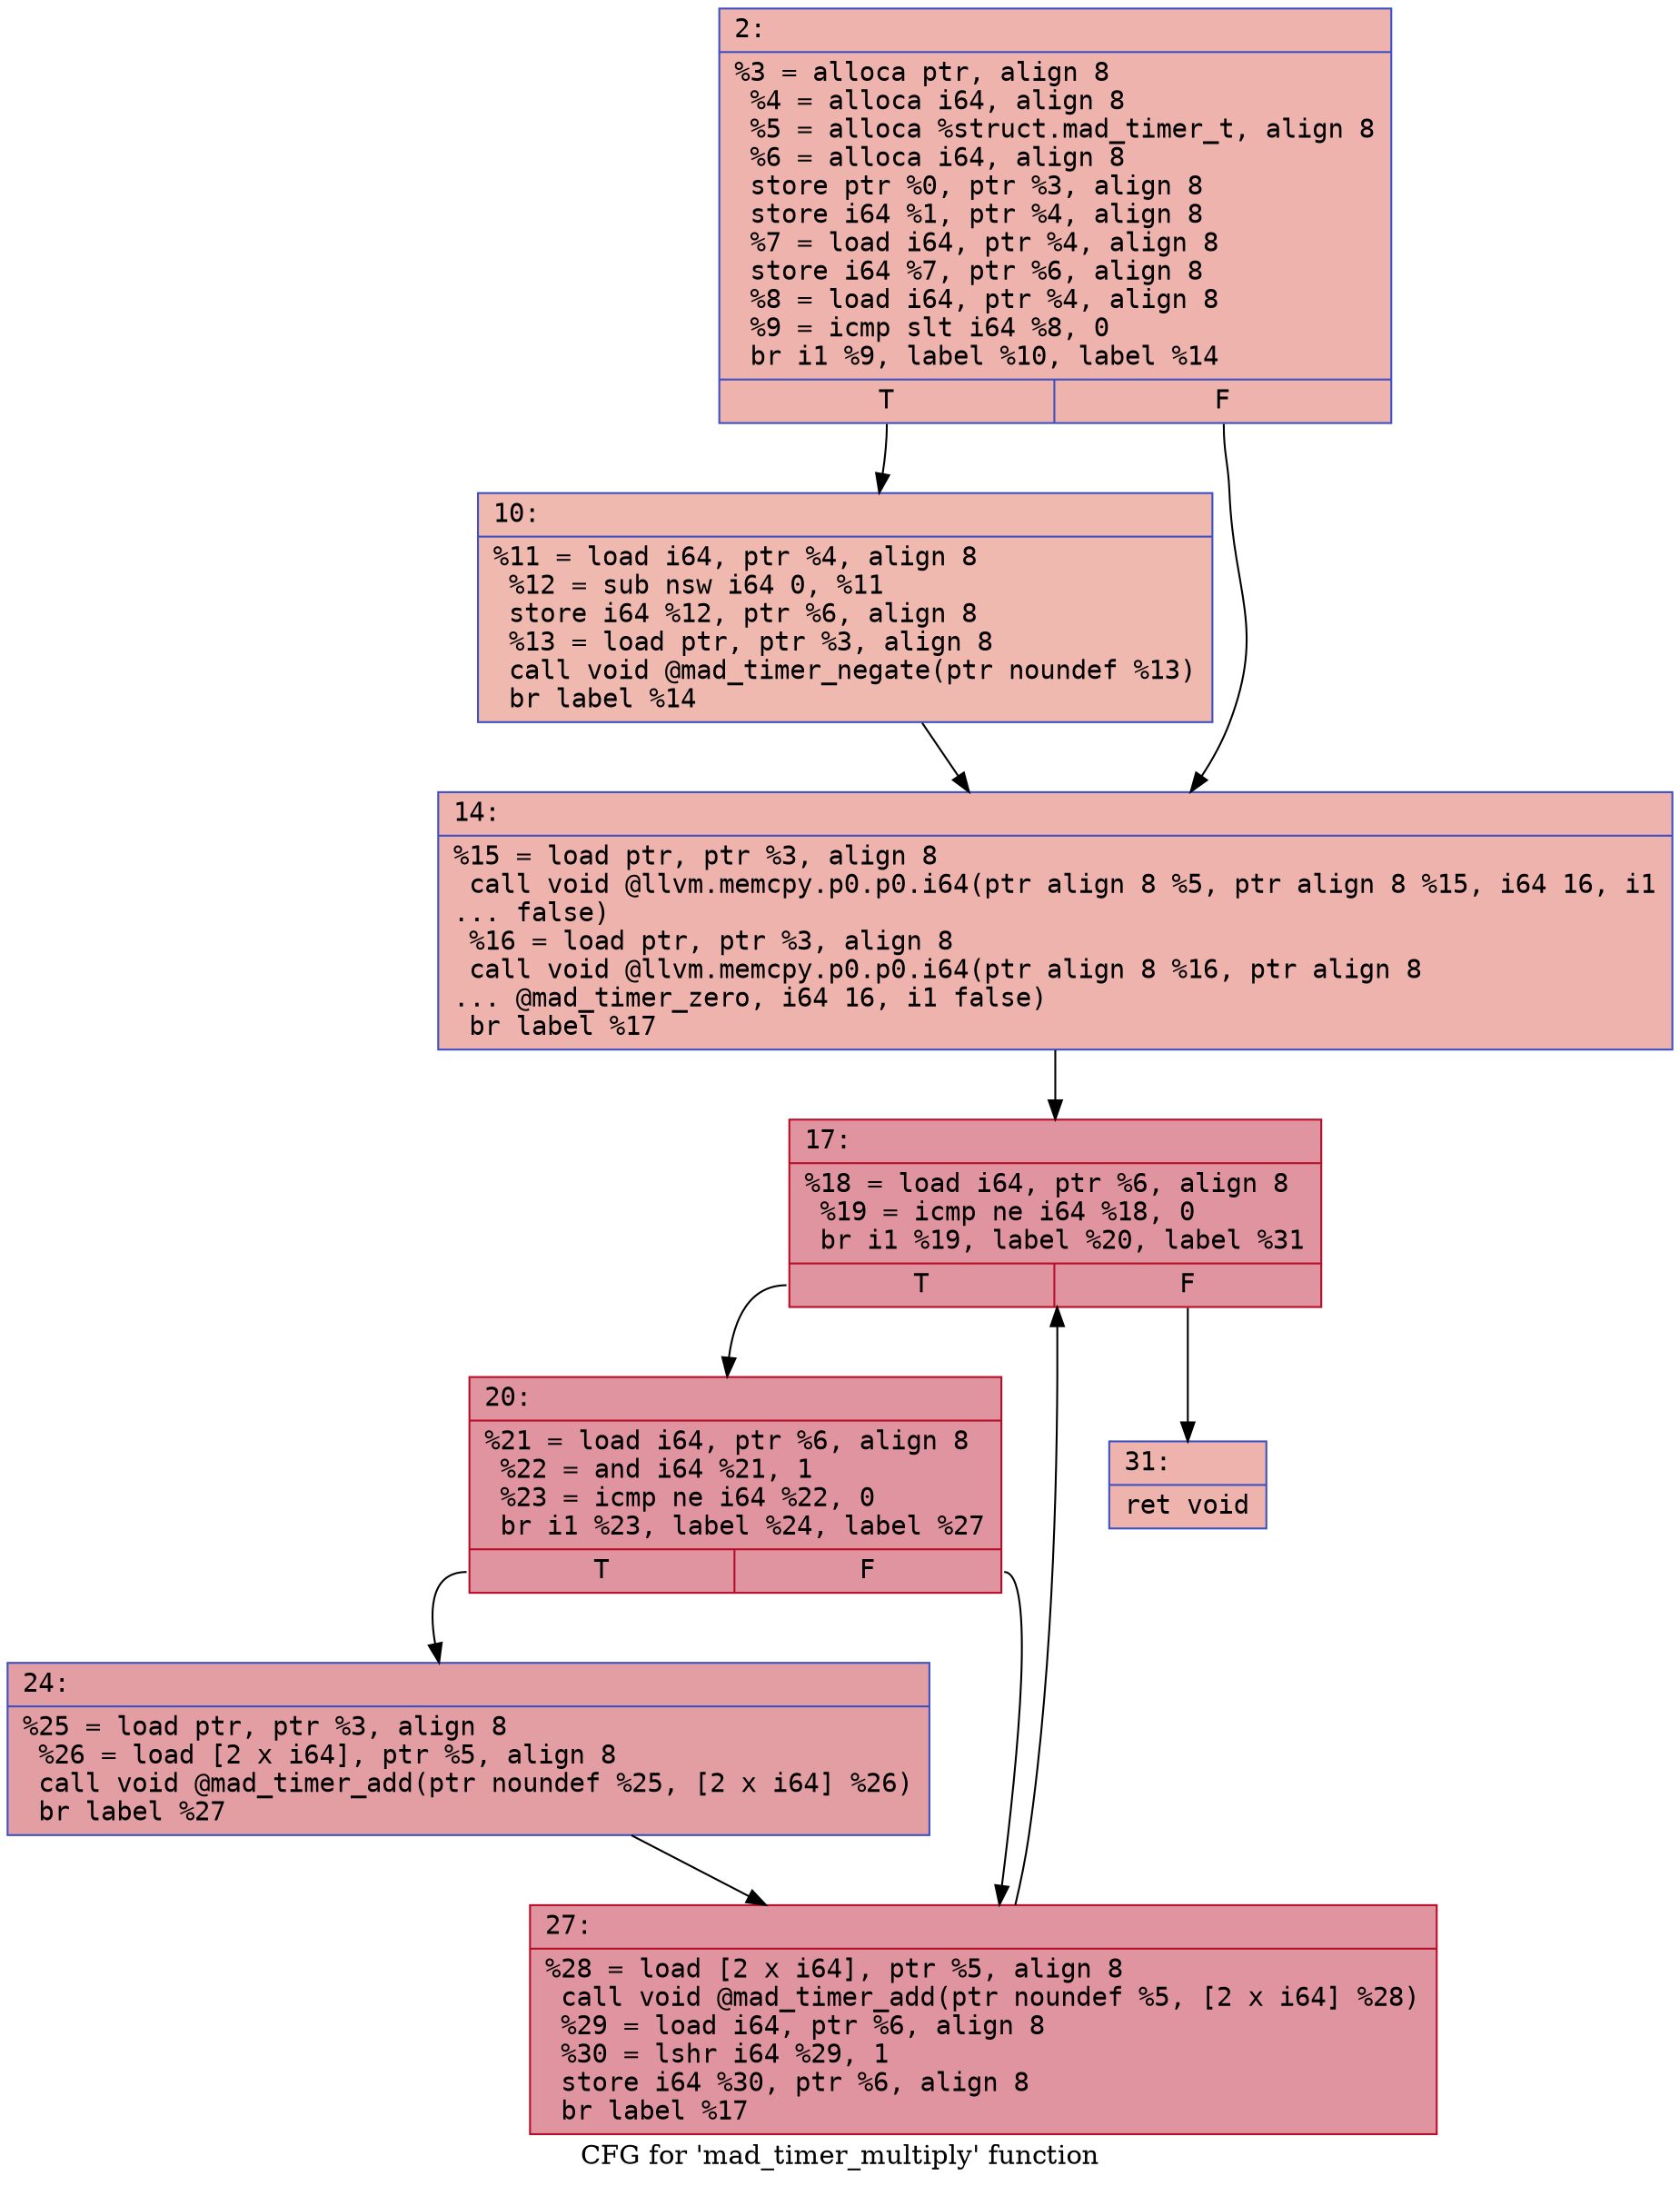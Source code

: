 digraph "CFG for 'mad_timer_multiply' function" {
	label="CFG for 'mad_timer_multiply' function";

	Node0x6000004bed50 [shape=record,color="#3d50c3ff", style=filled, fillcolor="#d6524470" fontname="Courier",label="{2:\l|  %3 = alloca ptr, align 8\l  %4 = alloca i64, align 8\l  %5 = alloca %struct.mad_timer_t, align 8\l  %6 = alloca i64, align 8\l  store ptr %0, ptr %3, align 8\l  store i64 %1, ptr %4, align 8\l  %7 = load i64, ptr %4, align 8\l  store i64 %7, ptr %6, align 8\l  %8 = load i64, ptr %4, align 8\l  %9 = icmp slt i64 %8, 0\l  br i1 %9, label %10, label %14\l|{<s0>T|<s1>F}}"];
	Node0x6000004bed50:s0 -> Node0x6000004beda0[tooltip="2 -> 10\nProbability 37.50%" ];
	Node0x6000004bed50:s1 -> Node0x6000004bedf0[tooltip="2 -> 14\nProbability 62.50%" ];
	Node0x6000004beda0 [shape=record,color="#3d50c3ff", style=filled, fillcolor="#de614d70" fontname="Courier",label="{10:\l|  %11 = load i64, ptr %4, align 8\l  %12 = sub nsw i64 0, %11\l  store i64 %12, ptr %6, align 8\l  %13 = load ptr, ptr %3, align 8\l  call void @mad_timer_negate(ptr noundef %13)\l  br label %14\l}"];
	Node0x6000004beda0 -> Node0x6000004bedf0[tooltip="10 -> 14\nProbability 100.00%" ];
	Node0x6000004bedf0 [shape=record,color="#3d50c3ff", style=filled, fillcolor="#d6524470" fontname="Courier",label="{14:\l|  %15 = load ptr, ptr %3, align 8\l  call void @llvm.memcpy.p0.p0.i64(ptr align 8 %5, ptr align 8 %15, i64 16, i1\l... false)\l  %16 = load ptr, ptr %3, align 8\l  call void @llvm.memcpy.p0.p0.i64(ptr align 8 %16, ptr align 8\l... @mad_timer_zero, i64 16, i1 false)\l  br label %17\l}"];
	Node0x6000004bedf0 -> Node0x6000004bee40[tooltip="14 -> 17\nProbability 100.00%" ];
	Node0x6000004bee40 [shape=record,color="#b70d28ff", style=filled, fillcolor="#b70d2870" fontname="Courier",label="{17:\l|  %18 = load i64, ptr %6, align 8\l  %19 = icmp ne i64 %18, 0\l  br i1 %19, label %20, label %31\l|{<s0>T|<s1>F}}"];
	Node0x6000004bee40:s0 -> Node0x6000004bee90[tooltip="17 -> 20\nProbability 96.88%" ];
	Node0x6000004bee40:s1 -> Node0x6000004bef80[tooltip="17 -> 31\nProbability 3.12%" ];
	Node0x6000004bee90 [shape=record,color="#b70d28ff", style=filled, fillcolor="#b70d2870" fontname="Courier",label="{20:\l|  %21 = load i64, ptr %6, align 8\l  %22 = and i64 %21, 1\l  %23 = icmp ne i64 %22, 0\l  br i1 %23, label %24, label %27\l|{<s0>T|<s1>F}}"];
	Node0x6000004bee90:s0 -> Node0x6000004beee0[tooltip="20 -> 24\nProbability 50.00%" ];
	Node0x6000004bee90:s1 -> Node0x6000004bef30[tooltip="20 -> 27\nProbability 50.00%" ];
	Node0x6000004beee0 [shape=record,color="#3d50c3ff", style=filled, fillcolor="#be242e70" fontname="Courier",label="{24:\l|  %25 = load ptr, ptr %3, align 8\l  %26 = load [2 x i64], ptr %5, align 8\l  call void @mad_timer_add(ptr noundef %25, [2 x i64] %26)\l  br label %27\l}"];
	Node0x6000004beee0 -> Node0x6000004bef30[tooltip="24 -> 27\nProbability 100.00%" ];
	Node0x6000004bef30 [shape=record,color="#b70d28ff", style=filled, fillcolor="#b70d2870" fontname="Courier",label="{27:\l|  %28 = load [2 x i64], ptr %5, align 8\l  call void @mad_timer_add(ptr noundef %5, [2 x i64] %28)\l  %29 = load i64, ptr %6, align 8\l  %30 = lshr i64 %29, 1\l  store i64 %30, ptr %6, align 8\l  br label %17\l}"];
	Node0x6000004bef30 -> Node0x6000004bee40[tooltip="27 -> 17\nProbability 100.00%" ];
	Node0x6000004bef80 [shape=record,color="#3d50c3ff", style=filled, fillcolor="#d6524470" fontname="Courier",label="{31:\l|  ret void\l}"];
}
